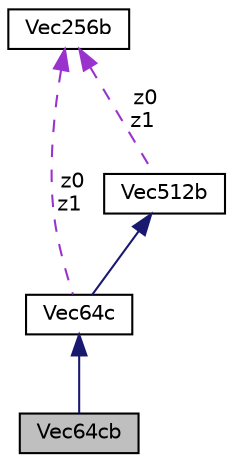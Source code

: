digraph "Vec64cb"
{
 // LATEX_PDF_SIZE
  edge [fontname="Helvetica",fontsize="10",labelfontname="Helvetica",labelfontsize="10"];
  node [fontname="Helvetica",fontsize="10",shape=record];
  Node1 [label="Vec64cb",height=0.2,width=0.4,color="black", fillcolor="grey75", style="filled", fontcolor="black",tooltip=" "];
  Node2 -> Node1 [dir="back",color="midnightblue",fontsize="10",style="solid",fontname="Helvetica"];
  Node2 [label="Vec64c",height=0.2,width=0.4,color="black", fillcolor="white", style="filled",URL="$classVec64c.html",tooltip=" "];
  Node3 -> Node2 [dir="back",color="midnightblue",fontsize="10",style="solid",fontname="Helvetica"];
  Node3 [label="Vec512b",height=0.2,width=0.4,color="black", fillcolor="white", style="filled",URL="$classVec512b.html",tooltip=" "];
  Node4 -> Node3 [dir="back",color="darkorchid3",fontsize="10",style="dashed",label=" z0\nz1" ,fontname="Helvetica"];
  Node4 [label="Vec256b",height=0.2,width=0.4,color="black", fillcolor="white", style="filled",URL="$classVec256b.html",tooltip=" "];
  Node4 -> Node2 [dir="back",color="darkorchid3",fontsize="10",style="dashed",label=" z0\nz1" ,fontname="Helvetica"];
}
